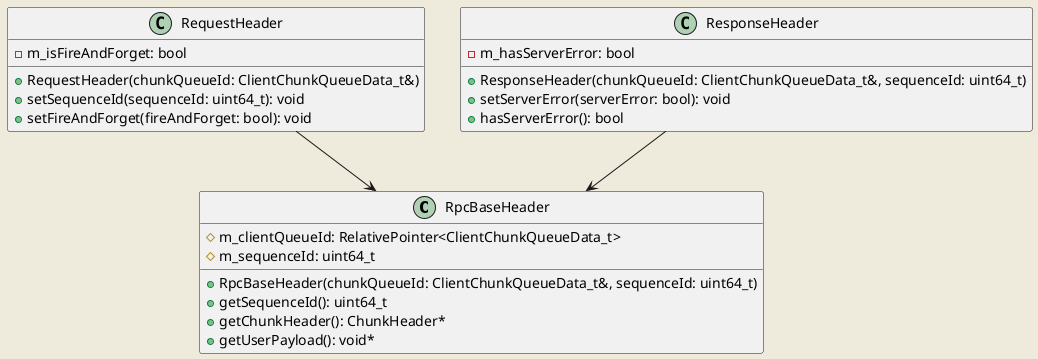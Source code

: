 @startuml
skinparam backgroundColor #EEEBDC

class RpcBaseHeader {
  + RpcBaseHeader(chunkQueueId: ClientChunkQueueData_t&, sequenceId: uint64_t)
  + getSequenceId(): uint64_t
  + getChunkHeader(): ChunkHeader*
  + getUserPayload(): void*
  # m_clientQueueId: RelativePointer<ClientChunkQueueData_t>
  # m_sequenceId: uint64_t
}

class RequestHeader {
  + RequestHeader(chunkQueueId: ClientChunkQueueData_t&)
  + setSequenceId(sequenceId: uint64_t): void
  + setFireAndForget(fireAndForget: bool): void
  - m_isFireAndForget: bool
}

class ResponseHeader {
  + ResponseHeader(chunkQueueId: ClientChunkQueueData_t&, sequenceId: uint64_t)
  + setServerError(serverError: bool): void
  + hasServerError(): bool
  - m_hasServerError: bool
}

RequestHeader --> RpcBaseHeader
ResponseHeader --> RpcBaseHeader

@enduml
